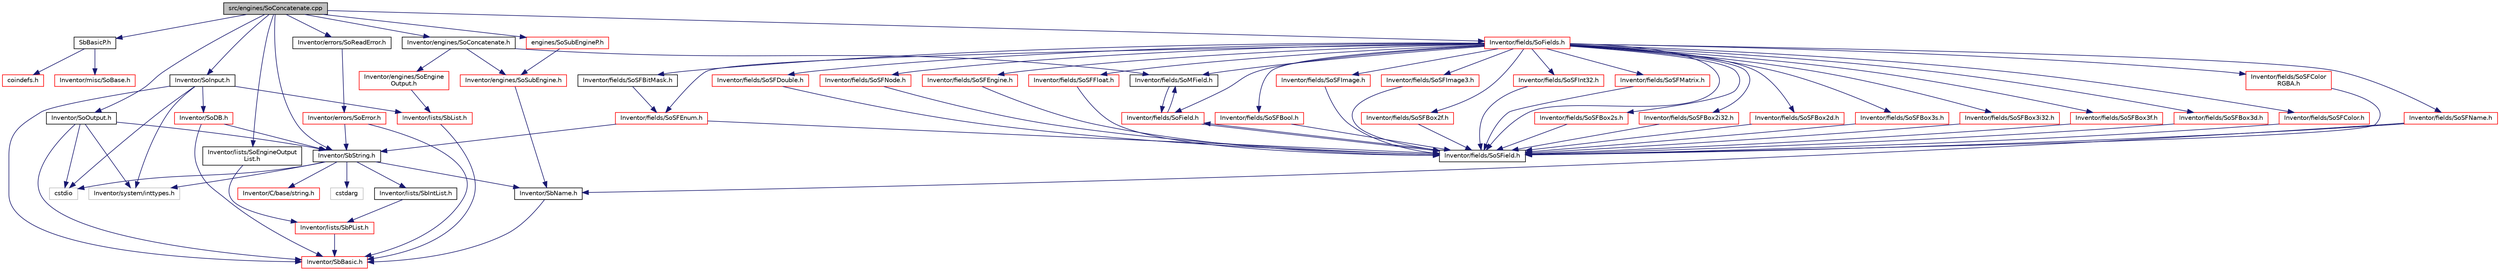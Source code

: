 digraph "src/engines/SoConcatenate.cpp"
{
 // LATEX_PDF_SIZE
  edge [fontname="Helvetica",fontsize="10",labelfontname="Helvetica",labelfontsize="10"];
  node [fontname="Helvetica",fontsize="10",shape=record];
  Node1 [label="src/engines/SoConcatenate.cpp",height=0.2,width=0.4,color="black", fillcolor="grey75", style="filled", fontcolor="black",tooltip=" "];
  Node1 -> Node2 [color="midnightblue",fontsize="10",style="solid",fontname="Helvetica"];
  Node2 [label="Inventor/engines/SoConcatenate.h",height=0.2,width=0.4,color="black", fillcolor="white", style="filled",URL="$SoConcatenate_8h.html",tooltip=" "];
  Node2 -> Node3 [color="midnightblue",fontsize="10",style="solid",fontname="Helvetica"];
  Node3 [label="Inventor/engines/SoSubEngine.h",height=0.2,width=0.4,color="red", fillcolor="white", style="filled",URL="$SoSubEngine_8h.html",tooltip=" "];
  Node3 -> Node5 [color="midnightblue",fontsize="10",style="solid",fontname="Helvetica"];
  Node5 [label="Inventor/SbName.h",height=0.2,width=0.4,color="black", fillcolor="white", style="filled",URL="$SbName_8h.html",tooltip=" "];
  Node5 -> Node6 [color="midnightblue",fontsize="10",style="solid",fontname="Helvetica"];
  Node6 [label="Inventor/SbBasic.h",height=0.2,width=0.4,color="red", fillcolor="white", style="filled",URL="$SbBasic_8h.html",tooltip=" "];
  Node2 -> Node26 [color="midnightblue",fontsize="10",style="solid",fontname="Helvetica"];
  Node26 [label="Inventor/engines/SoEngine\lOutput.h",height=0.2,width=0.4,color="red", fillcolor="white", style="filled",URL="$SoEngineOutput_8h.html",tooltip=" "];
  Node26 -> Node28 [color="midnightblue",fontsize="10",style="solid",fontname="Helvetica"];
  Node28 [label="Inventor/lists/SbList.h",height=0.2,width=0.4,color="red", fillcolor="white", style="filled",URL="$SbList_8h.html",tooltip=" "];
  Node28 -> Node6 [color="midnightblue",fontsize="10",style="solid",fontname="Helvetica"];
  Node2 -> Node31 [color="midnightblue",fontsize="10",style="solid",fontname="Helvetica"];
  Node31 [label="Inventor/fields/SoMField.h",height=0.2,width=0.4,color="black", fillcolor="white", style="filled",URL="$SoMField_8h.html",tooltip=" "];
  Node31 -> Node32 [color="midnightblue",fontsize="10",style="solid",fontname="Helvetica"];
  Node32 [label="Inventor/fields/SoField.h",height=0.2,width=0.4,color="red", fillcolor="white", style="filled",URL="$SoField_8h.html",tooltip=" "];
  Node32 -> Node33 [color="midnightblue",fontsize="10",style="solid",fontname="Helvetica"];
  Node33 [label="Inventor/fields/SoSField.h",height=0.2,width=0.4,color="black", fillcolor="white", style="filled",URL="$SoSField_8h.html",tooltip=" "];
  Node33 -> Node32 [color="midnightblue",fontsize="10",style="solid",fontname="Helvetica"];
  Node32 -> Node31 [color="midnightblue",fontsize="10",style="solid",fontname="Helvetica"];
  Node1 -> Node34 [color="midnightblue",fontsize="10",style="solid",fontname="Helvetica"];
  Node34 [label="SbBasicP.h",height=0.2,width=0.4,color="black", fillcolor="white", style="filled",URL="$SbBasicP_8h.html",tooltip=" "];
  Node34 -> Node19 [color="midnightblue",fontsize="10",style="solid",fontname="Helvetica"];
  Node19 [label="Inventor/misc/SoBase.h",height=0.2,width=0.4,color="red", fillcolor="white", style="filled",URL="$SoBase_8h.html",tooltip=" "];
  Node34 -> Node35 [color="midnightblue",fontsize="10",style="solid",fontname="Helvetica"];
  Node35 [label="coindefs.h",height=0.2,width=0.4,color="red", fillcolor="white", style="filled",URL="$coindefs_8h.html",tooltip=" "];
  Node1 -> Node37 [color="midnightblue",fontsize="10",style="solid",fontname="Helvetica"];
  Node37 [label="Inventor/SbString.h",height=0.2,width=0.4,color="black", fillcolor="white", style="filled",URL="$SbString_8h.html",tooltip=" "];
  Node37 -> Node38 [color="midnightblue",fontsize="10",style="solid",fontname="Helvetica"];
  Node38 [label="cstdarg",height=0.2,width=0.4,color="grey75", fillcolor="white", style="filled",tooltip=" "];
  Node37 -> Node24 [color="midnightblue",fontsize="10",style="solid",fontname="Helvetica"];
  Node24 [label="cstdio",height=0.2,width=0.4,color="grey75", fillcolor="white", style="filled",tooltip=" "];
  Node37 -> Node39 [color="midnightblue",fontsize="10",style="solid",fontname="Helvetica"];
  Node39 [label="Inventor/system/inttypes.h",height=0.2,width=0.4,color="grey75", fillcolor="white", style="filled",tooltip=" "];
  Node37 -> Node10 [color="midnightblue",fontsize="10",style="solid",fontname="Helvetica"];
  Node10 [label="Inventor/C/base/string.h",height=0.2,width=0.4,color="red", fillcolor="white", style="filled",URL="$string_8h.html",tooltip=" "];
  Node37 -> Node40 [color="midnightblue",fontsize="10",style="solid",fontname="Helvetica"];
  Node40 [label="Inventor/lists/SbIntList.h",height=0.2,width=0.4,color="black", fillcolor="white", style="filled",URL="$SbIntList_8h.html",tooltip=" "];
  Node40 -> Node21 [color="midnightblue",fontsize="10",style="solid",fontname="Helvetica"];
  Node21 [label="Inventor/lists/SbPList.h",height=0.2,width=0.4,color="red", fillcolor="white", style="filled",URL="$lists_2SbPList_8h.html",tooltip=" "];
  Node21 -> Node6 [color="midnightblue",fontsize="10",style="solid",fontname="Helvetica"];
  Node37 -> Node5 [color="midnightblue",fontsize="10",style="solid",fontname="Helvetica"];
  Node1 -> Node41 [color="midnightblue",fontsize="10",style="solid",fontname="Helvetica"];
  Node41 [label="Inventor/SoInput.h",height=0.2,width=0.4,color="black", fillcolor="white", style="filled",URL="$SoInput_8h.html",tooltip=" "];
  Node41 -> Node39 [color="midnightblue",fontsize="10",style="solid",fontname="Helvetica"];
  Node41 -> Node6 [color="midnightblue",fontsize="10",style="solid",fontname="Helvetica"];
  Node41 -> Node28 [color="midnightblue",fontsize="10",style="solid",fontname="Helvetica"];
  Node41 -> Node24 [color="midnightblue",fontsize="10",style="solid",fontname="Helvetica"];
  Node41 -> Node42 [color="midnightblue",fontsize="10",style="solid",fontname="Helvetica"];
  Node42 [label="Inventor/SoDB.h",height=0.2,width=0.4,color="red", fillcolor="white", style="filled",URL="$SoDB_8h.html",tooltip=" "];
  Node42 -> Node6 [color="midnightblue",fontsize="10",style="solid",fontname="Helvetica"];
  Node42 -> Node37 [color="midnightblue",fontsize="10",style="solid",fontname="Helvetica"];
  Node1 -> Node44 [color="midnightblue",fontsize="10",style="solid",fontname="Helvetica"];
  Node44 [label="Inventor/SoOutput.h",height=0.2,width=0.4,color="black", fillcolor="white", style="filled",URL="$SoOutput_8h.html",tooltip=" "];
  Node44 -> Node39 [color="midnightblue",fontsize="10",style="solid",fontname="Helvetica"];
  Node44 -> Node6 [color="midnightblue",fontsize="10",style="solid",fontname="Helvetica"];
  Node44 -> Node37 [color="midnightblue",fontsize="10",style="solid",fontname="Helvetica"];
  Node44 -> Node24 [color="midnightblue",fontsize="10",style="solid",fontname="Helvetica"];
  Node1 -> Node45 [color="midnightblue",fontsize="10",style="solid",fontname="Helvetica"];
  Node45 [label="Inventor/errors/SoReadError.h",height=0.2,width=0.4,color="black", fillcolor="white", style="filled",URL="$SoReadError_8h.html",tooltip=" "];
  Node45 -> Node46 [color="midnightblue",fontsize="10",style="solid",fontname="Helvetica"];
  Node46 [label="Inventor/errors/SoError.h",height=0.2,width=0.4,color="red", fillcolor="white", style="filled",URL="$SoError_8h.html",tooltip=" "];
  Node46 -> Node6 [color="midnightblue",fontsize="10",style="solid",fontname="Helvetica"];
  Node46 -> Node37 [color="midnightblue",fontsize="10",style="solid",fontname="Helvetica"];
  Node1 -> Node47 [color="midnightblue",fontsize="10",style="solid",fontname="Helvetica"];
  Node47 [label="Inventor/lists/SoEngineOutput\lList.h",height=0.2,width=0.4,color="black", fillcolor="white", style="filled",URL="$SoEngineOutputList_8h.html",tooltip=" "];
  Node47 -> Node21 [color="midnightblue",fontsize="10",style="solid",fontname="Helvetica"];
  Node1 -> Node48 [color="midnightblue",fontsize="10",style="solid",fontname="Helvetica"];
  Node48 [label="Inventor/fields/SoFields.h",height=0.2,width=0.4,color="red", fillcolor="white", style="filled",URL="$SoFields_8h.html",tooltip=" "];
  Node48 -> Node32 [color="midnightblue",fontsize="10",style="solid",fontname="Helvetica"];
  Node48 -> Node33 [color="midnightblue",fontsize="10",style="solid",fontname="Helvetica"];
  Node48 -> Node49 [color="midnightblue",fontsize="10",style="solid",fontname="Helvetica"];
  Node49 [label="Inventor/fields/SoSFBool.h",height=0.2,width=0.4,color="red", fillcolor="white", style="filled",URL="$SoSFBool_8h.html",tooltip=" "];
  Node49 -> Node33 [color="midnightblue",fontsize="10",style="solid",fontname="Helvetica"];
  Node48 -> Node51 [color="midnightblue",fontsize="10",style="solid",fontname="Helvetica"];
  Node51 [label="Inventor/fields/SoSFBox2s.h",height=0.2,width=0.4,color="red", fillcolor="white", style="filled",URL="$SoSFBox2s_8h.html",tooltip=" "];
  Node51 -> Node33 [color="midnightblue",fontsize="10",style="solid",fontname="Helvetica"];
  Node48 -> Node56 [color="midnightblue",fontsize="10",style="solid",fontname="Helvetica"];
  Node56 [label="Inventor/fields/SoSFBox2i32.h",height=0.2,width=0.4,color="red", fillcolor="white", style="filled",URL="$SoSFBox2i32_8h.html",tooltip=" "];
  Node56 -> Node33 [color="midnightblue",fontsize="10",style="solid",fontname="Helvetica"];
  Node48 -> Node59 [color="midnightblue",fontsize="10",style="solid",fontname="Helvetica"];
  Node59 [label="Inventor/fields/SoSFBox2f.h",height=0.2,width=0.4,color="red", fillcolor="white", style="filled",URL="$SoSFBox2f_8h.html",tooltip=" "];
  Node59 -> Node33 [color="midnightblue",fontsize="10",style="solid",fontname="Helvetica"];
  Node48 -> Node61 [color="midnightblue",fontsize="10",style="solid",fontname="Helvetica"];
  Node61 [label="Inventor/fields/SoSFBox2d.h",height=0.2,width=0.4,color="red", fillcolor="white", style="filled",URL="$SoSFBox2d_8h.html",tooltip=" "];
  Node61 -> Node33 [color="midnightblue",fontsize="10",style="solid",fontname="Helvetica"];
  Node48 -> Node64 [color="midnightblue",fontsize="10",style="solid",fontname="Helvetica"];
  Node64 [label="Inventor/fields/SoSFBox3s.h",height=0.2,width=0.4,color="red", fillcolor="white", style="filled",URL="$SoSFBox3s_8h.html",tooltip=" "];
  Node64 -> Node33 [color="midnightblue",fontsize="10",style="solid",fontname="Helvetica"];
  Node48 -> Node70 [color="midnightblue",fontsize="10",style="solid",fontname="Helvetica"];
  Node70 [label="Inventor/fields/SoSFBox3i32.h",height=0.2,width=0.4,color="red", fillcolor="white", style="filled",URL="$SoSFBox3i32_8h.html",tooltip=" "];
  Node70 -> Node33 [color="midnightblue",fontsize="10",style="solid",fontname="Helvetica"];
  Node48 -> Node73 [color="midnightblue",fontsize="10",style="solid",fontname="Helvetica"];
  Node73 [label="Inventor/fields/SoSFBox3f.h",height=0.2,width=0.4,color="red", fillcolor="white", style="filled",URL="$SoSFBox3f_8h.html",tooltip=" "];
  Node73 -> Node33 [color="midnightblue",fontsize="10",style="solid",fontname="Helvetica"];
  Node48 -> Node75 [color="midnightblue",fontsize="10",style="solid",fontname="Helvetica"];
  Node75 [label="Inventor/fields/SoSFBox3d.h",height=0.2,width=0.4,color="red", fillcolor="white", style="filled",URL="$SoSFBox3d_8h.html",tooltip=" "];
  Node75 -> Node33 [color="midnightblue",fontsize="10",style="solid",fontname="Helvetica"];
  Node48 -> Node78 [color="midnightblue",fontsize="10",style="solid",fontname="Helvetica"];
  Node78 [label="Inventor/fields/SoSFColor.h",height=0.2,width=0.4,color="red", fillcolor="white", style="filled",URL="$SoSFColor_8h.html",tooltip=" "];
  Node78 -> Node33 [color="midnightblue",fontsize="10",style="solid",fontname="Helvetica"];
  Node48 -> Node80 [color="midnightblue",fontsize="10",style="solid",fontname="Helvetica"];
  Node80 [label="Inventor/fields/SoSFColor\lRGBA.h",height=0.2,width=0.4,color="red", fillcolor="white", style="filled",URL="$SoSFColorRGBA_8h.html",tooltip=" "];
  Node80 -> Node33 [color="midnightblue",fontsize="10",style="solid",fontname="Helvetica"];
  Node48 -> Node83 [color="midnightblue",fontsize="10",style="solid",fontname="Helvetica"];
  Node83 [label="Inventor/fields/SoSFDouble.h",height=0.2,width=0.4,color="red", fillcolor="white", style="filled",URL="$SoSFDouble_8h.html",tooltip=" "];
  Node83 -> Node33 [color="midnightblue",fontsize="10",style="solid",fontname="Helvetica"];
  Node48 -> Node84 [color="midnightblue",fontsize="10",style="solid",fontname="Helvetica"];
  Node84 [label="Inventor/fields/SoSFEnum.h",height=0.2,width=0.4,color="red", fillcolor="white", style="filled",URL="$SoSFEnum_8h.html",tooltip=" "];
  Node84 -> Node33 [color="midnightblue",fontsize="10",style="solid",fontname="Helvetica"];
  Node84 -> Node37 [color="midnightblue",fontsize="10",style="solid",fontname="Helvetica"];
  Node48 -> Node85 [color="midnightblue",fontsize="10",style="solid",fontname="Helvetica"];
  Node85 [label="Inventor/fields/SoSFBitMask.h",height=0.2,width=0.4,color="black", fillcolor="white", style="filled",URL="$SoSFBitMask_8h.html",tooltip=" "];
  Node85 -> Node84 [color="midnightblue",fontsize="10",style="solid",fontname="Helvetica"];
  Node48 -> Node86 [color="midnightblue",fontsize="10",style="solid",fontname="Helvetica"];
  Node86 [label="Inventor/fields/SoSFEngine.h",height=0.2,width=0.4,color="red", fillcolor="white", style="filled",URL="$SoSFEngine_8h.html",tooltip=" "];
  Node86 -> Node33 [color="midnightblue",fontsize="10",style="solid",fontname="Helvetica"];
  Node48 -> Node87 [color="midnightblue",fontsize="10",style="solid",fontname="Helvetica"];
  Node87 [label="Inventor/fields/SoSFFloat.h",height=0.2,width=0.4,color="red", fillcolor="white", style="filled",URL="$SoSFFloat_8h.html",tooltip=" "];
  Node87 -> Node33 [color="midnightblue",fontsize="10",style="solid",fontname="Helvetica"];
  Node48 -> Node88 [color="midnightblue",fontsize="10",style="solid",fontname="Helvetica"];
  Node88 [label="Inventor/fields/SoSFImage.h",height=0.2,width=0.4,color="red", fillcolor="white", style="filled",URL="$SoSFImage_8h.html",tooltip=" "];
  Node88 -> Node33 [color="midnightblue",fontsize="10",style="solid",fontname="Helvetica"];
  Node48 -> Node89 [color="midnightblue",fontsize="10",style="solid",fontname="Helvetica"];
  Node89 [label="Inventor/fields/SoSFImage3.h",height=0.2,width=0.4,color="red", fillcolor="white", style="filled",URL="$SoSFImage3_8h.html",tooltip=" "];
  Node89 -> Node33 [color="midnightblue",fontsize="10",style="solid",fontname="Helvetica"];
  Node48 -> Node90 [color="midnightblue",fontsize="10",style="solid",fontname="Helvetica"];
  Node90 [label="Inventor/fields/SoSFInt32.h",height=0.2,width=0.4,color="red", fillcolor="white", style="filled",URL="$SoSFInt32_8h.html",tooltip=" "];
  Node90 -> Node33 [color="midnightblue",fontsize="10",style="solid",fontname="Helvetica"];
  Node48 -> Node91 [color="midnightblue",fontsize="10",style="solid",fontname="Helvetica"];
  Node91 [label="Inventor/fields/SoSFMatrix.h",height=0.2,width=0.4,color="red", fillcolor="white", style="filled",URL="$SoSFMatrix_8h.html",tooltip=" "];
  Node91 -> Node33 [color="midnightblue",fontsize="10",style="solid",fontname="Helvetica"];
  Node48 -> Node93 [color="midnightblue",fontsize="10",style="solid",fontname="Helvetica"];
  Node93 [label="Inventor/fields/SoSFName.h",height=0.2,width=0.4,color="red", fillcolor="white", style="filled",URL="$SoSFName_8h.html",tooltip=" "];
  Node93 -> Node33 [color="midnightblue",fontsize="10",style="solid",fontname="Helvetica"];
  Node93 -> Node5 [color="midnightblue",fontsize="10",style="solid",fontname="Helvetica"];
  Node48 -> Node94 [color="midnightblue",fontsize="10",style="solid",fontname="Helvetica"];
  Node94 [label="Inventor/fields/SoSFNode.h",height=0.2,width=0.4,color="red", fillcolor="white", style="filled",URL="$SoSFNode_8h.html",tooltip=" "];
  Node94 -> Node33 [color="midnightblue",fontsize="10",style="solid",fontname="Helvetica"];
  Node48 -> Node31 [color="midnightblue",fontsize="10",style="solid",fontname="Helvetica"];
  Node1 -> Node172 [color="midnightblue",fontsize="10",style="solid",fontname="Helvetica"];
  Node172 [label="engines/SoSubEngineP.h",height=0.2,width=0.4,color="red", fillcolor="white", style="filled",URL="$SoSubEngineP_8h.html",tooltip=" "];
  Node172 -> Node3 [color="midnightblue",fontsize="10",style="solid",fontname="Helvetica"];
}
